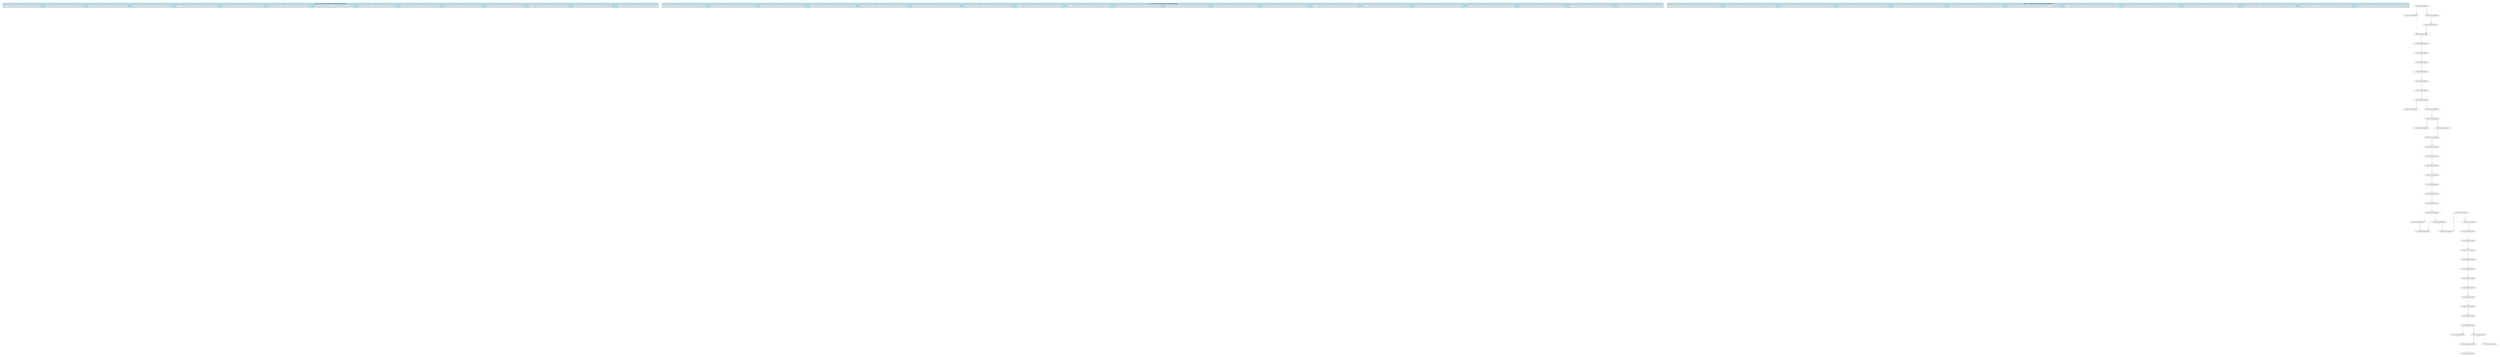 digraph {
	graph [bb="0,0,31083,5404.5",
		compound=true,
		dpi=150,
		nodesep=1,
		pad=0.5,
		rankdir=TB,
		ranksep=1.5,
		splines=ortho
	];
	node [label="\N"];
	subgraph cluster_datazione_1 {
		graph [bb="8,5320,8206,5396.5",
			color=lightblue,
			label="476-1492 d.C. Contesto medievale con ceramica tipica del periodo.",
			lheight=0.23,
			lp="4107,5384.2",
			lwidth=5.14,
			rank=same,
			style=filled
		];
		"US1001_Interpretazione:_superficial._Contesto_medievale._Medievale-Alto_Medioevo"	[fillcolor=white,
			height=0.5,
			label="US1001_Interpretazione:_superficial._Contesto_medievale._Medievale-Alto_Medioevo",
			pos="264,5346",
			shape=box,
			style=filled,
			width=6.8993];
		"US1002_Interpretazione:_topsoil._Contesto_medievale._Medievale-Alto_Medioevo"	[fillcolor=white,
			height=0.5,
			label="US1002_Interpretazione:_topsoil._Contesto_medievale._Medievale-Alto_Medioevo",
			pos="823,5346",
			shape=box,
			style=filled,
			width=6.6181];
		"US1003_Interpretazione:_collapse._Contesto_medievale._Medievale-Alto_Medioevo"	[fillcolor=white,
			height=0.5,
			label="US1003_Interpretazione:_collapse._Contesto_medievale._Medievale-Alto_Medioevo",
			pos="1375,5346",
			shape=box,
			style=filled,
			width=6.7222];
		"US1004_Interpretazione:_floor._Contesto_medievale._Medievale-Alto_Medioevo"	[fillcolor=white,
			height=0.5,
			label="US1004_Interpretazione:_floor._Contesto_medievale._Medievale-Alto_Medioevo",
			pos="1922,5346",
			shape=box,
			style=filled,
			width=6.4618];
		"US1005_Interpretazione:_fill._Contesto_medievale._Medievale-Alto_Medioevo"	[fillcolor=white,
			height=0.5,
			label="US1005_Interpretazione:_fill._Contesto_medievale._Medievale-Alto_Medioevo",
			pos="2454,5346",
			shape=box,
			style=filled,
			width=6.3264];
		"USM1006_Interpretazione:_wall._Contesto_medievale._Medievale-Alto_Medioevo"	[fillcolor=white,
			height=0.5,
			label="USM1006_Interpretazione:_wall._Contesto_medievale._Medievale-Alto_Medioevo",
			pos="2992,5346",
			shape=box,
			style=filled,
			width=6.6076];
		"US1007_Interpretazione:_cut._Contesto_medievale._Medievale-Alto_Medioevo"	[fillcolor=white,
			height=0.5,
			label="US1007_Interpretazione:_cut._Contesto_medievale._Medievale-Alto_Medioevo",
			pos="3530,5346",
			shape=box,
			style=filled,
			width=6.3368];
		"US1008_Interpretazione:_deposit._Contesto_medievale._Medievale-Alto_Medioevo"	[fillcolor=white,
			height=0.5,
			label="US1008_Interpretazione:_deposit._Contesto_medievale._Medievale-Alto_Medioevo",
			pos="4070,5346",
			shape=box,
			style=filled,
			width=6.6493];
		"US1009_Interpretazione:_destruction._Contesto_medievale._Medievale-Alto_Medioevo"	[fillcolor=white,
			height=0.5,
			label="US1009_Interpretazione:_destruction._Contesto_medievale._Medievale-Alto_Medioevo",
			pos="4631,5346",
			shape=box,
			style=filled,
			width=6.941];
		"US1010_Interpretazione:_construction._Contesto_medievale._Medievale-Alto_Medioevo"	[fillcolor=white,
			height=0.5,
			label="US1010_Interpretazione:_construction._Contesto_medievale._Medievale-Alto_Medioevo",
			pos="5206,5346",
			shape=box,
			style=filled,
			width=7.0347];
		"US1011_Interpretazione:_superficial._Contesto_medievale._Medievale-Alto_Medioevo"	[fillcolor=white,
			height=0.5,
			label="US1011_Interpretazione:_superficial._Contesto_medievale._Medievale-Alto_Medioevo",
			pos="5780,5346",
			shape=box,
			style=filled,
			width=6.8993];
		"US1012_Interpretazione:_topsoil._Contesto_medievale._Medievale-Alto_Medioevo"	[fillcolor=white,
			height=0.5,
			label="US1012_Interpretazione:_topsoil._Contesto_medievale._Medievale-Alto_Medioevo",
			pos="6339,5346",
			shape=box,
			style=filled,
			width=6.6181];
		"US1013_Interpretazione:_collapse._Contesto_medievale._Medievale-Alto_Medioevo"	[fillcolor=white,
			height=0.5,
			label="US1013_Interpretazione:_collapse._Contesto_medievale._Medievale-Alto_Medioevo",
			pos="6891,5346",
			shape=box,
			style=filled,
			width=6.7222];
		"US1014_Interpretazione:_floor._Contesto_medievale._Medievale-Alto_Medioevo"	[fillcolor=white,
			height=0.5,
			label="US1014_Interpretazione:_floor._Contesto_medievale._Medievale-Alto_Medioevo",
			pos="7438,5346",
			shape=box,
			style=filled,
			width=6.4618];
		"US1015_Interpretazione:_fill._Contesto_medievale._Medievale-Alto_Medioevo"	[fillcolor=white,
			height=0.5,
			label="US1015_Interpretazione:_fill._Contesto_medievale._Medievale-Alto_Medioevo",
			pos="7970,5346",
			shape=box,
			style=filled,
			width=6.3264];
	}
	subgraph cluster_datazione_2 {
		graph [bb="8261,5320,20708,5396.5",
			color=lightblue,
			label="27 a.C. - 476 d.C. Materiale ceramico e numismatico imperiale.",
			lheight=0.23,
			lp="14484,5384.2",
			lwidth=4.91,
			rank=same,
			style=filled
		];
		"USM1016_Interpretazione:_wall._Contesto_romano_imperiale._Romano Imperiale-Alto_Impero"	[fillcolor=white,
			height=0.5,
			label="USM1016_Interpretazione:_wall._Contesto_romano_imperiale._Romano Imperiale-Alto_Impero",
			pos="8544,5346",
			shape=box,
			style=filled,
			width=7.6285];
		"US1017_Interpretazione:_cut._Contesto_romano_imperiale._Romano Imperiale-Alto_Impero"	[fillcolor=white,
			height=0.5,
			label="US1017_Interpretazione:_cut._Contesto_romano_imperiale._Romano Imperiale-Alto_Impero",
			pos="9156,5346",
			shape=box,
			style=filled,
			width=7.3576];
		"US1018_Interpretazione:_deposit._Contesto_romano_imperiale._Romano Imperiale-Alto_Impero"	[fillcolor=white,
			height=0.5,
			label="US1018_Interpretazione:_deposit._Contesto_romano_imperiale._Romano Imperiale-Alto_Impero",
			pos="9769,5346",
			shape=box,
			style=filled,
			width=7.6701];
		"US1019_Interpretazione:_destruction._Contesto_romano_imperiale._Romano Imperiale-Alto_Impero"	[fillcolor=white,
			height=0.5,
			label="US1019_Interpretazione:_destruction._Contesto_romano_imperiale._Romano Imperiale-Alto_Impero",
			pos="10404,5346",
			shape=box,
			style=filled,
			width=7.9618];
		"US1020_Interpretazione:_construction._Contesto_romano_imperiale._Romano Imperiale-Alto_Impero"	[fillcolor=white,
			height=0.5,
			label="US1020_Interpretazione:_construction._Contesto_romano_imperiale._Romano Imperiale-Alto_Impero",
			pos="11053,5346",
			shape=box,
			style=filled,
			width=8.0556];
		"US1021_Interpretazione:_superficial._Contesto_romano_imperiale._Romano Imperiale-Alto_Impero"	[fillcolor=white,
			height=0.5,
			label="US1021_Interpretazione:_superficial._Contesto_romano_imperiale._Romano Imperiale-Alto_Impero",
			pos="11700,5346",
			shape=box,
			style=filled,
			width=7.9201];
		"US1022_Interpretazione:_topsoil._Contesto_romano_imperiale._Romano Imperiale-Alto_Impero"	[fillcolor=white,
			height=0.5,
			label="US1022_Interpretazione:_topsoil._Contesto_romano_imperiale._Romano Imperiale-Alto_Impero",
			pos="12332,5346",
			shape=box,
			style=filled,
			width=7.6389];
		"US1023_Interpretazione:_collapse._Contesto_romano_imperiale._Romano Imperiale-Alto_Impero"	[fillcolor=white,
			height=0.5,
			label="US1023_Interpretazione:_collapse._Contesto_romano_imperiale._Romano Imperiale-Alto_Impero",
			pos="12958,5346",
			shape=box,
			style=filled,
			width=7.7431];
		"US1024_Interpretazione:_floor._Contesto_romano_imperiale._Romano Imperiale-Alto_Impero"	[fillcolor=white,
			height=0.5,
			label="US1024_Interpretazione:_floor._Contesto_romano_imperiale._Romano Imperiale-Alto_Impero",
			pos="13578,5346",
			shape=box,
			style=filled,
			width=7.4826];
		"US1025_Interpretazione:_fill._Contesto_romano_imperiale._Romano Imperiale-Alto_Impero"	[fillcolor=white,
			height=0.5,
			label="US1025_Interpretazione:_fill._Contesto_romano_imperiale._Romano Imperiale-Alto_Impero",
			pos="14184,5346",
			shape=box,
			style=filled,
			width=7.3472];
		"USM1026_Interpretazione:_wall._Contesto_romano_imperiale._Romano Imperiale-Alto_Impero"	[fillcolor=white,
			height=0.5,
			label="USM1026_Interpretazione:_wall._Contesto_romano_imperiale._Romano Imperiale-Alto_Impero",
			pos="14795,5346",
			shape=box,
			style=filled,
			width=7.6285];
		"US1027_Interpretazione:_cut._Contesto_romano_imperiale._Romano Imperiale-Alto_Impero"	[fillcolor=white,
			height=0.5,
			label="US1027_Interpretazione:_cut._Contesto_romano_imperiale._Romano Imperiale-Alto_Impero",
			pos="15407,5346",
			shape=box,
			style=filled,
			width=7.3576];
		"US1028_Interpretazione:_deposit._Contesto_romano_imperiale._Romano Imperiale-Alto_Impero"	[fillcolor=white,
			height=0.5,
			label="US1028_Interpretazione:_deposit._Contesto_romano_imperiale._Romano Imperiale-Alto_Impero",
			pos="16020,5346",
			shape=box,
			style=filled,
			width=7.6701];
		"US1029_Interpretazione:_destruction._Contesto_romano_imperiale._Romano Imperiale-Alto_Impero"	[fillcolor=white,
			height=0.5,
			label="US1029_Interpretazione:_destruction._Contesto_romano_imperiale._Romano Imperiale-Alto_Impero",
			pos="16655,5346",
			shape=box,
			style=filled,
			width=7.9618];
		"US1030_Interpretazione:_construction._Contesto_romano_imperiale._Romano Imperiale-Alto_Impero"	[fillcolor=white,
			height=0.5,
			label="US1030_Interpretazione:_construction._Contesto_romano_imperiale._Romano Imperiale-Alto_Impero",
			pos="17304,5346",
			shape=box,
			style=filled,
			width=8.0556];
		"US1031_Interpretazione:_superficial._Contesto_romano_imperiale._Romano Imperiale-Alto_Impero"	[fillcolor=white,
			height=0.5,
			label="US1031_Interpretazione:_superficial._Contesto_romano_imperiale._Romano Imperiale-Alto_Impero",
			pos="17951,5346",
			shape=box,
			style=filled,
			width=7.9201];
		"US1032_Interpretazione:_topsoil._Contesto_romano_imperiale._Romano Imperiale-Alto_Impero"	[fillcolor=white,
			height=0.5,
			label="US1032_Interpretazione:_topsoil._Contesto_romano_imperiale._Romano Imperiale-Alto_Impero",
			pos="18583,5346",
			shape=box,
			style=filled,
			width=7.6389];
		"US1033_Interpretazione:_collapse._Contesto_romano_imperiale._Romano Imperiale-Alto_Impero"	[fillcolor=white,
			height=0.5,
			label="US1033_Interpretazione:_collapse._Contesto_romano_imperiale._Romano Imperiale-Alto_Impero",
			pos="19209,5346",
			shape=box,
			style=filled,
			width=7.7431];
		"US1034_Interpretazione:_floor._Contesto_romano_imperiale._Romano Imperiale-Alto_Impero"	[fillcolor=white,
			height=0.5,
			label="US1034_Interpretazione:_floor._Contesto_romano_imperiale._Romano Imperiale-Alto_Impero",
			pos="19829,5346",
			shape=box,
			style=filled,
			width=7.4826];
		"US1035_Interpretazione:_fill._Contesto_romano_imperiale._Romano Imperiale-Alto_Impero"	[fillcolor=white,
			height=0.5,
			label="US1035_Interpretazione:_fill._Contesto_romano_imperiale._Romano Imperiale-Alto_Impero",
			pos="20435,5346",
			shape=box,
			style=filled,
			width=7.3472];
	}
	subgraph cluster_datazione_3 {
		graph [bb="20764,5320,29909,5396.5",
			color=lightblue,
			label="509-27 a.C. Ceramica a vernice nera e materiale repubblicano.",
			lheight=0.23,
			lp="25336,5384.2",
			lwidth=4.77,
			rank=same,
			style=filled
		];
		"USM1036_Interpretazione:_wall._Contesto_romano_repubblicano._Romano Repubblicano-Tardo_Repubblicano"	[fillcolor=white,
			height=0.5,
			label="USM1036_Interpretazione:_wall._Contesto_romano_repubblicano._Romano Repubblicano-Tardo_Repubblicano",
			pos="21089,5346",
			shape=box,
			style=filled,
			width=8.8056];
		"US1037_Interpretazione:_cut._Contesto_romano_repubblicano._Romano Repubblicano-Tardo_Repubblicano"	[fillcolor=white,
			height=0.5,
			label="US1037_Interpretazione:_cut._Contesto_romano_repubblicano._Romano Repubblicano-Tardo_Repubblicano",
			pos="21785,5346",
			shape=box,
			style=filled,
			width=8.5347];
		"US1038_Interpretazione:_deposit._Contesto_romano_repubblicano._Romano Repubblicano-Tardo_Repubblicano"	[fillcolor=white,
			height=0.5,
			label="US1038_Interpretazione:_deposit._Contesto_romano_repubblicano._Romano Repubblicano-Tardo_Repubblicano",
			pos="22483,5346",
			shape=box,
			style=filled,
			width=8.8472];
		"US1039_Interpretazione:_destruction._Contesto_romano_repubblicano._Romano Repubblicano-Tardo_Repubblicano"	[fillcolor=white,
			height=0.5,
			label="US1039_Interpretazione:_destruction._Contesto_romano_repubblicano._Romano Repubblicano-Tardo_Repubblicano",
			pos="23203,5346",
			shape=box,
			style=filled,
			width=9.1389];
		"US1040_Interpretazione:_construction._Contesto_romano_repubblicano._Romano Repubblicano-Tardo_Repubblicano"	[fillcolor=white,
			height=0.5,
			label="US1040_Interpretazione:_construction._Contesto_romano_repubblicano._Romano Repubblicano-Tardo_Repubblicano",
			pos="23936,5346",
			shape=box,
			style=filled,
			width=9.2326];
		"US1041_Interpretazione:_superficial._Contesto_romano_repubblicano._Romano Repubblicano-Tardo_Repubblicano"	[fillcolor=white,
			height=0.5,
			label="US1041_Interpretazione:_superficial._Contesto_romano_repubblicano._Romano Repubblicano-Tardo_Repubblicano",
			pos="24668,5346",
			shape=box,
			style=filled,
			width=9.0972];
		"US1042_Interpretazione:_topsoil._Contesto_romano_repubblicano._Romano Repubblicano-Tardo_Repubblicano"	[fillcolor=white,
			height=0.5,
			label="US1042_Interpretazione:_topsoil._Contesto_romano_repubblicano._Romano Repubblicano-Tardo_Repubblicano",
			pos="25385,5346",
			shape=box,
			style=filled,
			width=8.816];
		"US1043_Interpretazione:_collapse._Contesto_romano_repubblicano._Romano Repubblicano-Tardo_Repubblicano"	[fillcolor=white,
			height=0.5,
			label="US1043_Interpretazione:_collapse._Contesto_romano_repubblicano._Romano Repubblicano-Tardo_Repubblicano",
			pos="26096,5346",
			shape=box,
			style=filled,
			width=8.9201];
		"US1044_Interpretazione:_floor._Contesto_romano_repubblicano._Romano Repubblicano-Tardo_Repubblicano"	[fillcolor=white,
			height=0.5,
			label="US1044_Interpretazione:_floor._Contesto_romano_repubblicano._Romano Repubblicano-Tardo_Repubblicano",
			pos="26801,5346",
			shape=box,
			style=filled,
			width=8.6597];
		"US1045_Interpretazione:_fill._Contesto_romano_repubblicano._Romano Repubblicano-Tardo_Repubblicano"	[fillcolor=white,
			height=0.5,
			label="US1045_Interpretazione:_fill._Contesto_romano_repubblicano._Romano Repubblicano-Tardo_Repubblicano",
			pos="27492,5346",
			shape=box,
			style=filled,
			width=8.5243];
		"USM1046_Interpretazione:_wall._Contesto_romano_repubblicano._Romano Repubblicano-Tardo_Repubblicano"	[fillcolor=white,
			height=0.5,
			label="USM1046_Interpretazione:_wall._Contesto_romano_repubblicano._Romano Repubblicano-Tardo_Repubblicano",
			pos="28188,5346",
			shape=box,
			style=filled,
			width=8.8056];
		"US1047_Interpretazione:_cut._Contesto_romano_repubblicano._Romano Repubblicano-Tardo_Repubblicano"	[fillcolor=white,
			height=0.5,
			label="US1047_Interpretazione:_cut._Contesto_romano_repubblicano._Romano Repubblicano-Tardo_Repubblicano",
			pos="28884,5346",
			shape=box,
			style=filled,
			width=8.5347];
		"US1048_Interpretazione:_deposit._Contesto_romano_repubblicano._Romano Repubblicano-Tardo_Repubblicano"	[fillcolor=white,
			height=0.5,
			label="US1048_Interpretazione:_deposit._Contesto_romano_repubblicano._Romano Repubblicano-Tardo_Repubblicano",
			pos="29582,5346",
			shape=box,
			style=filled,
			width=8.8472];
	}
	subgraph main {
		edge [arrowhead=normal,
			color=black,
			style=solid
		];
		US1002_Interpretazione	[height=0.5,
			pos="30074,5346",
			width=2.8197];
		US1003_Interpretazione	[height=0.5,
			pos="30211,5202",
			width=2.8197];
		US1002_Interpretazione:"_topsoil._Contesto_medievale._Medievale-Alto_Medioevo" -> US1003_Interpretazione:"_collapse._Contesto_medievale._Medievale-Alto_Medioevo"	[pos="e,30142,5215.6 30142,5332.5 30142,5332.5 30142,5227.1 30142,5227.1"];
		US1001_Interpretazione	[height=0.5,
			pos="29936,5202",
			width=2.8197];
		US1002_Interpretazione:"_topsoil._Contesto_medievale._Medievale-Alto_Medioevo" -> US1001_Interpretazione:"_superficial._Contesto_medievale._Medievale-Alto_Medioevo"	[pos="e,30005,5215.6 30005,5332.5 30005,5332.5 30005,5227.1 30005,5227.1"];
		US1004_Interpretazione	[height=0.5,
			pos="30195,5058",
			width=2.8197];
		US1003_Interpretazione:"_collapse._Contesto_medievale._Medievale-Alto_Medioevo" -> US1004_Interpretazione:"_floor._Contesto_medievale._Medievale-Alto_Medioevo"	[pos="e,30203,5076.1 30203,5183.8 30203,5183.8 30203,5087.6 30203,5087.6"];
		US1005_Interpretazione	[height=0.5,
			pos="30073,4914",
			width=2.8197];
		US1004_Interpretazione:"_floor._Contesto_medievale._Medievale-Alto_Medioevo" -> US1005_Interpretazione:"_fill._Contesto_medievale._Medievale-Alto_Medioevo"	[pos="e,30134,4928.6 30134,5043.4 30134,5043.4 30134,4940.2 30134,4940.2"];
		USM1006_Interpretazione	[height=0.5,
			pos="30073,4770",
			width=3.0614];
		US1005_Interpretazione:"_fill._Contesto_medievale._Medievale-Alto_Medioevo" -> USM1006_Interpretazione:"_wall._Contesto_medievale._Medievale-Alto_Medioevo"	[pos="e,30073,4788.1 30073,4895.8 30073,4895.8 30073,4799.6 30073,4799.6"];
		US1007_Interpretazione	[height=0.5,
			pos="30073,4626",
			width=2.8197];
		USM1006_Interpretazione:"_wall._Contesto_medievale._Medievale-Alto_Medioevo" -> US1007_Interpretazione:"_cut._Contesto_medievale._Medievale-Alto_Medioevo"	[pos="e,30073,4644.1 30073,4751.8 30073,4751.8 30073,4655.6 30073,4655.6"];
		US1008_Interpretazione	[height=0.5,
			pos="30073,4482",
			width=2.8197];
		US1007_Interpretazione:"_cut._Contesto_medievale._Medievale-Alto_Medioevo" -> US1008_Interpretazione:"_deposit._Contesto_medievale._Medievale-Alto_Medioevo"	[pos="e,30073,4500.1 30073,4607.8 30073,4607.8 30073,4511.6 30073,4511.6"];
		US1009_Interpretazione	[height=0.5,
			pos="30073,4338",
			width=2.8197];
		US1008_Interpretazione:"_deposit._Contesto_medievale._Medievale-Alto_Medioevo" -> US1009_Interpretazione:"_destruction._Contesto_medievale._Medievale-Alto_Medioevo"	[pos="e,30073,4356.1 30073,4463.8 30073,4463.8 30073,4367.6 30073,4367.6"];
		US1010_Interpretazione	[height=0.5,
			pos="30073,4194",
			width=2.8197];
		US1009_Interpretazione:"_destruction._Contesto_medievale._Medievale-Alto_Medioevo" -> US1010_Interpretazione:"_construction._Contesto_medievale._Medievale-Alto_Medioevo"	[pos="e,30073,4212.1 30073,4319.8 30073,4319.8 30073,4223.6 30073,4223.6"];
		US1011_Interpretazione	[height=0.5,
			pos="30073,4050",
			width=2.8197];
		US1010_Interpretazione:"_construction._Contesto_medievale._Medievale-Alto_Medioevo" -> US1011_Interpretazione:"_superficial._Contesto_medievale._Medievale-Alto_Medioevo"	[pos="e,30073,4068.1 30073,4175.8 30073,4175.8 30073,4079.6 30073,4079.6"];
		US1013_Interpretazione	[height=0.5,
			pos="30073,3906",
			width=2.8197];
		US1011_Interpretazione:"_superficial._Contesto_medievale._Medievale-Alto_Medioevo" -> US1013_Interpretazione:"_collapse._Contesto_medievale._Medievale-Alto_Medioevo"	[pos="e,30073,3924.1 30073,4031.8 30073,4031.8 30073,3935.6 30073,3935.6"];
		US1012_Interpretazione	[height=0.5,
			pos="29936,3762",
			width=2.8197];
		US1013_Interpretazione:"_collapse._Contesto_medievale._Medievale-Alto_Medioevo" -> US1012_Interpretazione:"_topsoil._Contesto_medievale._Medievale-Alto_Medioevo"	[pos="e,30004,3775.6 30004,3892.5 30004,3892.5 30004,3787.1 30004,3787.1"];
		US1014_Interpretazione	[height=0.5,
			pos="30211,3762",
			width=2.8197];
		US1013_Interpretazione:"_collapse._Contesto_medievale._Medievale-Alto_Medioevo" -> US1014_Interpretazione:"_floor._Contesto_medievale._Medievale-Alto_Medioevo"	[pos="e,30142,3775.6 30142,3892.5 30142,3892.5 30142,3787.1 30142,3787.1"];
		US1015_Interpretazione	[height=0.5,
			pos="30211,3618",
			width=2.8197];
		US1014_Interpretazione:"_floor._Contesto_medievale._Medievale-Alto_Medioevo" -> US1015_Interpretazione:"_fill._Contesto_medievale._Medievale-Alto_Medioevo"	[pos="e,30211,3636.1 30211,3743.8 30211,3743.8 30211,3647.6 30211,3647.6"];
		USM1016_Interpretazione	[height=0.5,
			pos="30069,3474",
			width=3.0614];
		US1015_Interpretazione:"_fill._Contesto_medievale._Medievale-Alto_Medioevo" -> USM1016_Interpretazione:"_wall._Contesto_romano_imperiale._Romano Imperiale-Alto_Impero"	[pos="e,30144,3487.1 30144,3604.2 30144,3604.2 30144,3498.7 30144,3498.7"];
		US1018_Interpretazione	[height=0.5,
			pos="30353,3474",
			width=2.8197];
		US1015_Interpretazione:"_fill._Contesto_medievale._Medievale-Alto_Medioevo" -> US1018_Interpretazione:"_deposit._Contesto_romano_imperiale._Romano Imperiale-Alto_Impero"	[pos="e,30282,3486.9 30282,3605 30282,3605 30282,3498.4 30282,3498.4"];
		US1017_Interpretazione	[height=0.5,
			pos="30211,3330",
			width=2.8197];
		US1018_Interpretazione:"_deposit._Contesto_romano_imperiale._Romano Imperiale-Alto_Impero" -> US1017_Interpretazione:"_cut._Contesto_romano_imperiale._Romano Imperiale-Alto_Impero"	[pos="e,30282,3342.9 30282,3461 30282,3461 30282,3354.4 30282,3354.4"];
		US1019_Interpretazione	[height=0.5,
			pos="30211,3186",
			width=2.8197];
		US1017_Interpretazione:"_cut._Contesto_romano_imperiale._Romano Imperiale-Alto_Impero" -> US1019_Interpretazione:"_destruction._Contesto_romano_imperiale._Romano Imperiale-Alto_Impero"	[pos="e,30211,3204.1 30211,3311.8 30211,3311.8 30211,3215.6 30211,3215.6"];
		US1020_Interpretazione	[height=0.5,
			pos="30211,3042",
			width=2.8197];
		US1019_Interpretazione:"_destruction._Contesto_romano_imperiale._Romano Imperiale-Alto_Impero" -> US1020_Interpretazione:"_construction._Contesto_romano_imperiale._Romano Imperiale-Alto_Impero"	[pos="e,30211,3060.1 30211,3167.8 30211,3167.8 30211,3071.6 30211,3071.6"];
		US1021_Interpretazione	[height=0.5,
			pos="30211,2898",
			width=2.8197];
		US1020_Interpretazione:"_construction._Contesto_romano_imperiale._Romano Imperiale-Alto_Impero" -> US1021_Interpretazione:"_superficial._Contesto_romano_imperiale._Romano Imperiale-Alto_Impero"	[pos="e,30211,2916.1 30211,3023.8 30211,3023.8 30211,2927.6 30211,2927.6"];
		US1022_Interpretazione	[height=0.5,
			pos="30211,2754",
			width=2.8197];
		US1021_Interpretazione:"_superficial._Contesto_romano_imperiale._Romano Imperiale-Alto_Impero" -> US1022_Interpretazione:"_topsoil._Contesto_romano_imperiale._Romano Imperiale-Alto_Impero"	[pos="e,30211,2772.1 30211,2879.8 30211,2879.8 30211,2783.6 30211,2783.6"];
		US1023_Interpretazione	[height=0.5,
			pos="30211,2610",
			width=2.8197];
		US1022_Interpretazione:"_topsoil._Contesto_romano_imperiale._Romano Imperiale-Alto_Impero" -> US1023_Interpretazione:"_collapse._Contesto_romano_imperiale._Romano Imperiale-Alto_Impero"	[pos="e,30211,2628.1 30211,2735.8 30211,2735.8 30211,2639.6 30211,2639.6"];
		US1024_Interpretazione	[height=0.5,
			pos="30211,2466",
			width=2.8197];
		US1023_Interpretazione:"_collapse._Contesto_romano_imperiale._Romano Imperiale-Alto_Impero" -> US1024_Interpretazione:"_floor._Contesto_romano_imperiale._Romano Imperiale-Alto_Impero"	[pos="e,30211,2484.1 30211,2591.8 30211,2591.8 30211,2495.6 30211,2495.6"];
		US1025_Interpretazione	[height=0.5,
			pos="30211,2322",
			width=2.8197];
		US1024_Interpretazione:"_floor._Contesto_romano_imperiale._Romano Imperiale-Alto_Impero" -> US1025_Interpretazione:"_fill._Contesto_romano_imperiale._Romano Imperiale-Alto_Impero"	[pos="e,30211,2340.1 30211,2447.8 30211,2447.8 30211,2351.6 30211,2351.6"];
		USM1026_Interpretazione	[height=0.5,
			pos="30211,2178",
			width=3.0614];
		US1025_Interpretazione:"_fill._Contesto_romano_imperiale._Romano Imperiale-Alto_Impero" -> USM1026_Interpretazione:"_wall._Contesto_romano_imperiale._Romano Imperiale-Alto_Impero"	[pos="e,30211,2196.1 30211,2303.8 30211,2303.8 30211,2207.6 30211,2207.6"];
		US1029_Interpretazione	[height=0.5,
			pos="30298,2034",
			width=2.8197];
		USM1026_Interpretazione:"_wall._Contesto_romano_imperiale._Romano Imperiale-Alto_Impero" -> US1029_Interpretazione:"_destruction._Contesto_romano_imperiale._Romano Imperiale-Alto_Impero"	[pos="e,30259,2050.8 30259,2161.5 30259,2161.5 30259,2062.3 30259,2062.3"];
		US1028_Interpretazione	[height=0.5,
			pos="30096,1890",
			width=2.8197];
		US1029_Interpretazione:"_destruction._Contesto_romano_imperiale._Romano Imperiale-Alto_Impero" -> US1028_Interpretazione:"_deposit._Contesto_romano_imperiale._Romano Imperiale-Alto_Impero"	[pos="e,30160,1904.1 30196,2034 30176,2034 30160,2034 30160,2034 30160,2034 30160,1915.6 30160,1915.6"];
		US1030_Interpretazione	[height=0.5,
			pos="30408,1890",
			width=2.8197];
		US1029_Interpretazione:"_destruction._Contesto_romano_imperiale._Romano Imperiale-Alto_Impero" -> US1030_Interpretazione:"_construction._Contesto_romano_imperiale._Romano Imperiale-Alto_Impero"	[pos="e,30353,1905.3 30353,2018.6 30353,2018.6 30353,1916.8 30353,1916.8"];
		US1027_Interpretazione	[height=0.5,
			pos="30023,2034",
			width=2.8197];
		US1027_Interpretazione:"_cut._Contesto_romano_imperiale._Romano Imperiale-Alto_Impero" -> US1028_Interpretazione:"_deposit._Contesto_romano_imperiale._Romano Imperiale-Alto_Impero"	[pos="e,30060,1907.1 30060,2016.9 30060,2016.9 30060,1918.6 30060,1918.6"];
		US1031_Interpretazione	[height=0.5,
			pos="30596,2178",
			width=2.8197];
		US1031_Interpretazione:"_superficial._Contesto_romano_imperiale._Romano Imperiale-Alto_Impero" -> US1030_Interpretazione:"_construction._Contesto_romano_imperiale._Romano Imperiale-Alto_Impero"	[pos="e,30502,1897.1 30502,2170.9 30502,2170.9 30502,1908.6 30502,1908.6"];
		US1032_Interpretazione	[height=0.5,
			pos="30720,2034",
			width=2.8197];
		US1031_Interpretazione:"_superficial._Contesto_romano_imperiale._Romano Imperiale-Alto_Impero" -> US1032_Interpretazione:"_topsoil._Contesto_romano_imperiale._Romano Imperiale-Alto_Impero"	[pos="e,30658,2048.6 30658,2163.4 30658,2163.4 30658,2060.2 30658,2060.2"];
		US1033_Interpretazione	[height=0.5,
			pos="30701,1890",
			width=2.8197];
		US1032_Interpretazione:"_topsoil._Contesto_romano_imperiale._Romano Imperiale-Alto_Impero" -> US1033_Interpretazione:"_collapse._Contesto_romano_imperiale._Romano Imperiale-Alto_Impero"	[pos="e,30710,1908.1 30710,2015.8 30710,2015.8 30710,1919.6 30710,1919.6"];
		US1034_Interpretazione	[height=0.5,
			pos="30701,1746",
			width=2.8197];
		US1035_Interpretazione	[height=0.5,
			pos="30701,1602",
			width=2.8197];
		US1034_Interpretazione:"_floor._Contesto_romano_imperiale._Romano Imperiale-Alto_Impero" -> US1035_Interpretazione:"_fill._Contesto_romano_imperiale._Romano Imperiale-Alto_Impero"	[pos="e,30701,1620.1 30701,1727.8 30701,1727.8 30701,1631.6 30701,1631.6"];
		USM1036_Interpretazione	[height=0.5,
			pos="30701,1458",
			width=3.0614];
		US1035_Interpretazione:"_fill._Contesto_romano_imperiale._Romano Imperiale-Alto_Impero" -> USM1036_Interpretazione:"_wall._Contesto_romano_repubblicano._Romano Repubblicano-Tardo_Repubblicano"	[pos="e,30701,1476.1 30701,1583.8 30701,1583.8 30701,1487.6 30701,1487.6"];
		US1037_Interpretazione	[height=0.5,
			pos="30701,1314",
			width=2.8197];
		USM1036_Interpretazione:"_wall._Contesto_romano_repubblicano._Romano Repubblicano-Tardo_Repubblicano" -> US1037_Interpretazione:"_cut._Contesto_romano_repubblicano._Romano Repubblicano-Tardo_Repubblicano"	[pos="e,30701,1332.1 30701,1439.8 30701,1439.8 30701,1343.6 30701,1343.6"];
		US1038_Interpretazione	[height=0.5,
			pos="30701,1170",
			width=2.8197];
		US1037_Interpretazione:"_cut._Contesto_romano_repubblicano._Romano Repubblicano-Tardo_Repubblicano" -> US1038_Interpretazione:"_deposit._Contesto_romano_repubblicano._Romano Repubblicano-Tardo_Repubblicano"	[pos="e,30701,1188.1 30701,1295.8 30701,1295.8 30701,1199.6 30701,1199.6"];
		US1039_Interpretazione	[height=0.5,
			pos="30701,1026",
			width=2.8197];
		US1038_Interpretazione:"_deposit._Contesto_romano_repubblicano._Romano Repubblicano-Tardo_Repubblicano" -> US1039_Interpretazione:"_destruction._Contesto_romano_repubblicano._Romano Repubblicano-Tardo_Repubblicano"	[pos="e,30701,1044.1 30701,1151.8 30701,1151.8 30701,1055.6 30701,1055.6"];
		US1040_Interpretazione	[height=0.5,
			pos="30701,882",
			width=2.8197];
		US1039_Interpretazione:"_destruction._Contesto_romano_repubblicano._Romano Repubblicano-Tardo_Repubblicano" -> US1040_Interpretazione:"_construction._Contesto_romano_repubblicano._Romano Repubblicano-Tardo_Repubblicano"	[pos="e,30701,900.09 30701,1007.8 30701,1007.8 30701,911.6 30701,911.6"];
		US1041_Interpretazione	[height=0.5,
			pos="30701,738",
			width=2.8197];
		US1040_Interpretazione:"_construction._Contesto_romano_repubblicano._Romano Repubblicano-Tardo_Repubblicano" -> US1041_Interpretazione:"_superficial._Contesto_romano_repubblicano._Romano Repubblicano-Tardo_Repubblicano"	[pos="e,30701,756.09 30701,863.76 30701,863.76 30701,767.6 30701,767.6"];
		US1042_Interpretazione	[height=0.5,
			pos="30701,594",
			width=2.8197];
		US1041_Interpretazione:"_superficial._Contesto_romano_repubblicano._Romano Repubblicano-Tardo_Repubblicano" -> US1042_Interpretazione:"_topsoil._Contesto_romano_repubblicano._Romano Repubblicano-Tardo_Repubblicano"	[pos="e,30701,612.09 30701,719.76 30701,719.76 30701,623.6 30701,623.6"];
		US1044_Interpretazione	[height=0.5,
			pos="30701,450",
			width=2.8197];
		US1043_Interpretazione	[height=0.5,
			pos="30564,306",
			width=2.8197];
		US1044_Interpretazione:"_floor._Contesto_romano_repubblicano._Romano Repubblicano-Tardo_Repubblicano" -> US1043_Interpretazione:"_collapse._Contesto_romano_repubblicano._Romano Repubblicano-Tardo_Repubblicano"	[pos="e,30632,319.62 30632,436.45 30632,436.45 30632,331.13 30632,331.13"];
		US1045_Interpretazione	[height=0.5,
			pos="30839,306",
			width=2.8197];
		US1044_Interpretazione:"_floor._Contesto_romano_repubblicano._Romano Repubblicano-Tardo_Repubblicano" -> US1045_Interpretazione:"_fill._Contesto_romano_repubblicano._Romano Repubblicano-Tardo_Repubblicano"	[pos="e,30770,319.62 30770,436.45 30770,436.45 30770,331.13 30770,331.13"];
		USM1046_Interpretazione	[height=0.5,
			pos="30697,162",
			width=3.0614];
		US1045_Interpretazione:"_fill._Contesto_romano_repubblicano._Romano Repubblicano-Tardo_Repubblicano" -> USM1046_Interpretazione:"_wall._Contesto_romano_repubblicano._Romano Repubblicano-Tardo_Repubblicano"	[pos="e,30772,175.14 30772,292.19 30772,292.19 30772,186.65 30772,186.65"];
	}
	subgraph main2 {
		edge [arrowhead=normal,
			color=red,
			style=dashed
		];
		US1001_Interpretazione;
		US1005_Interpretazione;
		US1001_Interpretazione:"_superficial._Contesto_medievale._Medievale-Alto_Medioevo" -> US1005_Interpretazione:"_fill._Contesto_medievale._Medievale-Alto_Medioevo"	[pos="e,30004,4927.5 30004,5188.5 30004,5188.5 30004,4939 30004,4939"];
		USM1016_Interpretazione;
		US1017_Interpretazione;
		USM1016_Interpretazione:"_wall._Contesto_romano_imperiale._Romano Imperiale-Alto_Impero" -> US1017_Interpretazione:"_cut._Contesto_romano_imperiale._Romano Imperiale-Alto_Impero"	[pos="e,30144,3343.6 30144,3460.5 30144,3460.5 30144,3355.1 30144,3355.1"];
		USM1026_Interpretazione;
		US1027_Interpretazione;
		USM1026_Interpretazione:"_wall._Contesto_romano_imperiale._Romano Imperiale-Alto_Impero" -> US1027_Interpretazione:"_cut._Contesto_romano_imperiale._Romano Imperiale-Alto_Impero"	[pos="e,30113,2042.8 30113,2169.8 30113,2169.8 30113,2054.3 30113,2054.3"];
		US1029_Interpretazione;
		US1033_Interpretazione;
		US1029_Interpretazione:"_destruction._Contesto_romano_imperiale._Romano Imperiale-Alto_Impero" -> US1033_Interpretazione:"_collapse._Contesto_romano_imperiale._Romano Imperiale-Alto_Impero"	[pos="e,30609,1897.7 30400,2034 30491,2034 30609,2034 30609,2034 30609,2034 30609,1909.3 30609,1909.3"];
		US1034_Interpretazione;
		US1033_Interpretazione:"_collapse._Contesto_romano_imperiale._Romano Imperiale-Alto_Impero" -> US1034_Interpretazione:"_floor._Contesto_romano_imperiale._Romano Imperiale-Alto_Impero"	[pos="e,30701,1764.1 30701,1871.8 30701,1871.8 30701,1775.6 30701,1775.6"];
		US1042_Interpretazione;
		US1044_Interpretazione;
		US1042_Interpretazione:"_topsoil._Contesto_romano_repubblicano._Romano Repubblicano-Tardo_Repubblicano" -> US1044_Interpretazione:"_floor._Contesto_romano_repubblicano._Romano Repubblicano-Tardo_Repubblicano"	[pos="e,30701,468.09 30701,575.76 30701,575.76 30701,479.6 30701,479.6"];
		US1045_Interpretazione;
		US1048_Interpretazione	[height=0.5,
			pos="30981,162",
			width=2.8197];
		US1045_Interpretazione:"_fill._Contesto_romano_repubblicano._Romano Repubblicano-Tardo_Repubblicano" -> US1048_Interpretazione:"_deposit._Contesto_romano_repubblicano._Romano Repubblicano-Tardo_Repubblicano"	[pos="e,30910,174.9 30910,292.97 30910,292.97 30910,186.41 30910,186.41"];
		USM1046_Interpretazione;
		US1047_Interpretazione	[height=0.5,
			pos="30697,18",
			width=2.8197];
		USM1046_Interpretazione:"_wall._Contesto_romano_repubblicano._Romano Repubblicano-Tardo_Repubblicano" -> US1047_Interpretazione:"_cut._Contesto_romano_repubblicano._Romano Repubblicano-Tardo_Repubblicano"	[pos="e,30697,36.09 30697,143.76 30697,143.76 30697,47.603 30697,47.603"];
	}
}
